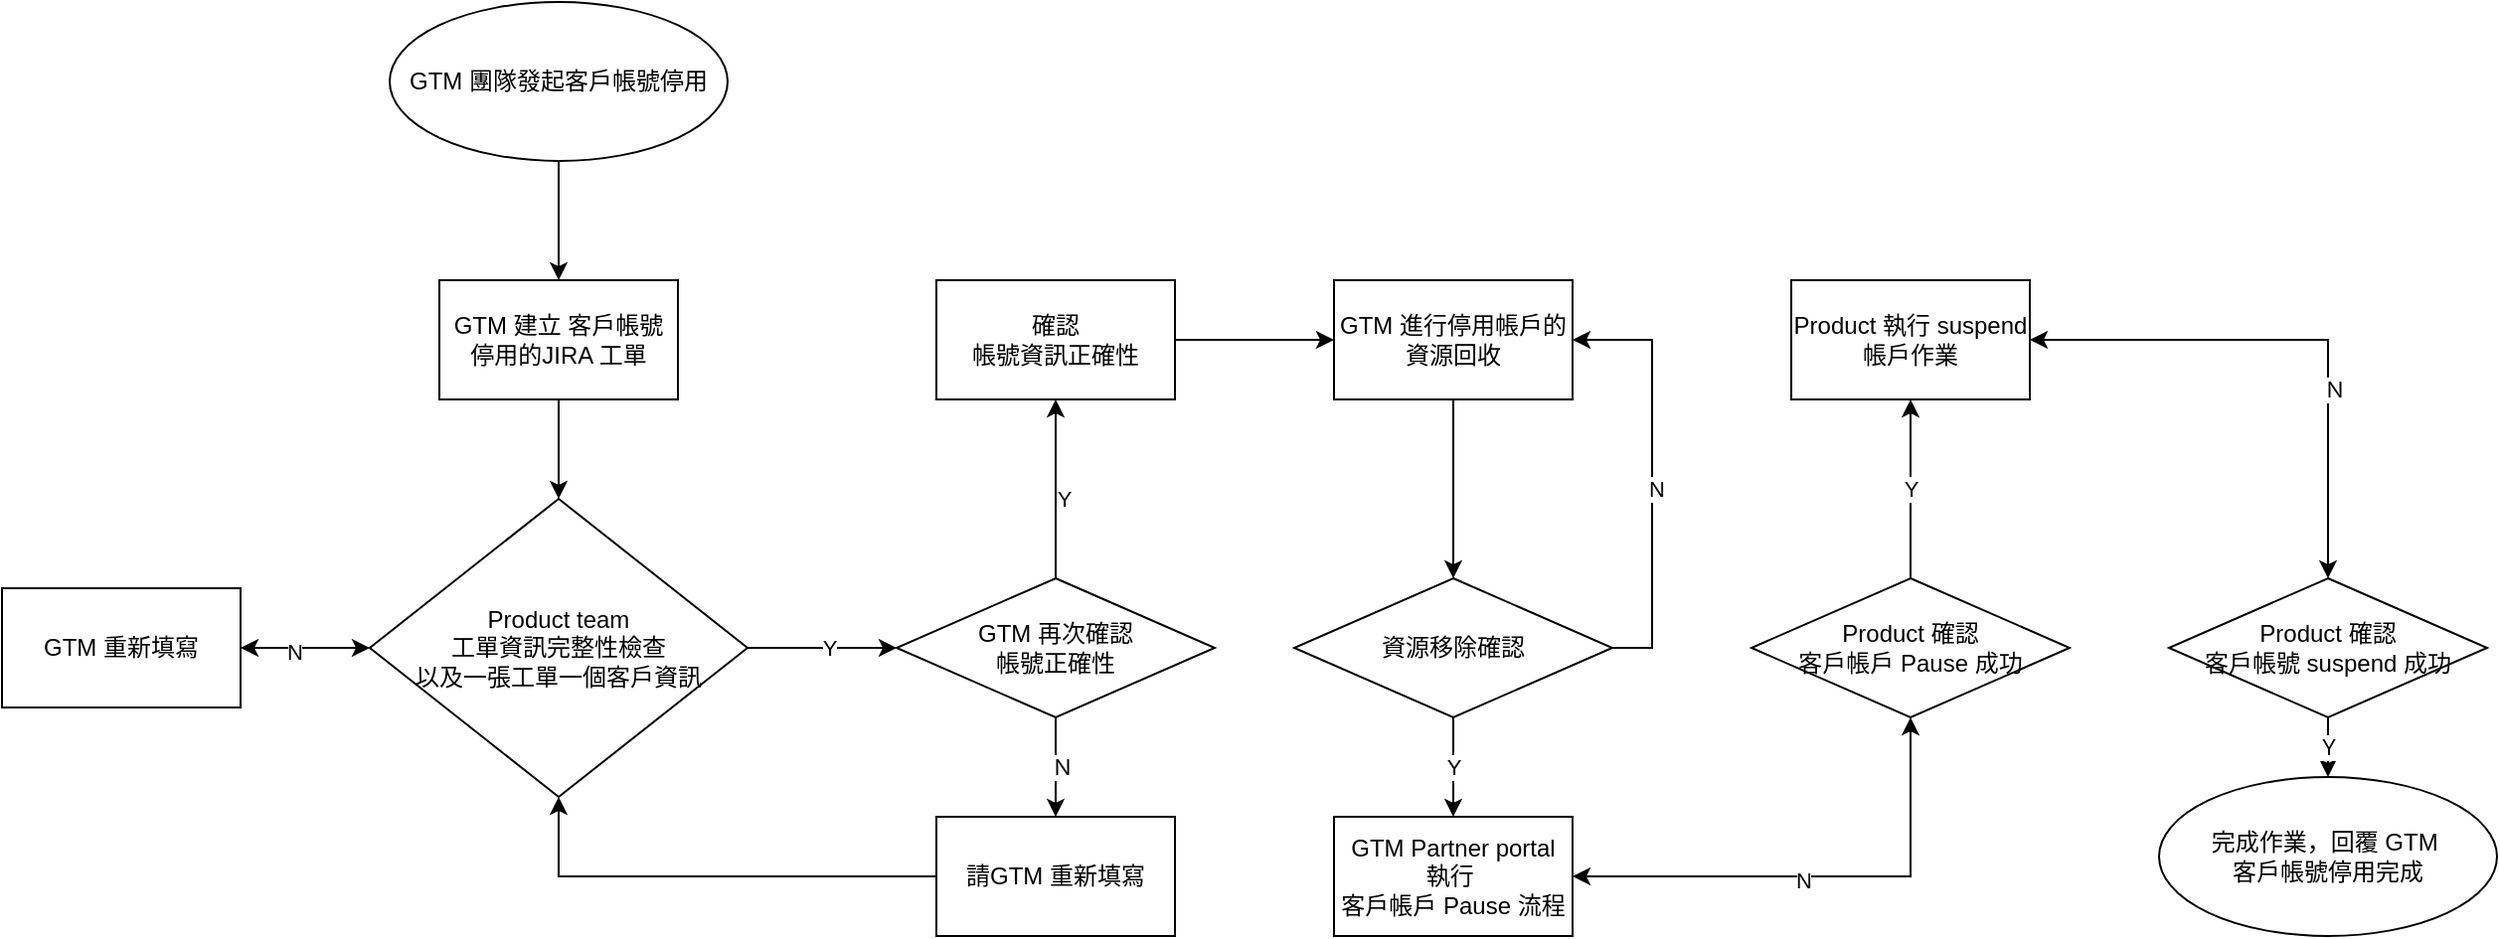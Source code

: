 <mxfile version="28.2.5">
  <diagram name="第 1 页" id="7KOVuoNR6yLcS_YiWcBr">
    <mxGraphModel dx="1426" dy="802" grid="1" gridSize="10" guides="1" tooltips="1" connect="1" arrows="1" fold="1" page="1" pageScale="1" pageWidth="1169" pageHeight="827" math="0" shadow="0">
      <root>
        <mxCell id="0" />
        <mxCell id="1" parent="0" />
        <mxCell id="sAVfpXOolL90ge-oOt5B-12" style="edgeStyle=orthogonalEdgeStyle;rounded=0;orthogonalLoop=1;jettySize=auto;html=1;entryX=0.5;entryY=0;entryDx=0;entryDy=0;" edge="1" parent="1" source="sAVfpXOolL90ge-oOt5B-1" target="sAVfpXOolL90ge-oOt5B-2">
          <mxGeometry relative="1" as="geometry" />
        </mxCell>
        <mxCell id="sAVfpXOolL90ge-oOt5B-1" value="GTM 團隊發起客戶帳號停用" style="ellipse;whiteSpace=wrap;html=1;" vertex="1" parent="1">
          <mxGeometry x="245" y="40" width="170" height="80" as="geometry" />
        </mxCell>
        <mxCell id="sAVfpXOolL90ge-oOt5B-13" value="" style="edgeStyle=orthogonalEdgeStyle;rounded=0;orthogonalLoop=1;jettySize=auto;html=1;" edge="1" parent="1" source="sAVfpXOolL90ge-oOt5B-2" target="sAVfpXOolL90ge-oOt5B-3">
          <mxGeometry relative="1" as="geometry" />
        </mxCell>
        <mxCell id="sAVfpXOolL90ge-oOt5B-2" value="&lt;div&gt;GTM 建立 客戶帳號&lt;/div&gt;&lt;div&gt;停用的JIRA 工單&lt;/div&gt;" style="rounded=0;whiteSpace=wrap;html=1;" vertex="1" parent="1">
          <mxGeometry x="270" y="180" width="120" height="60" as="geometry" />
        </mxCell>
        <mxCell id="sAVfpXOolL90ge-oOt5B-6" value="" style="edgeStyle=orthogonalEdgeStyle;rounded=0;orthogonalLoop=1;jettySize=auto;html=1;startArrow=classic;startFill=1;" edge="1" parent="1" source="sAVfpXOolL90ge-oOt5B-3" target="sAVfpXOolL90ge-oOt5B-4">
          <mxGeometry relative="1" as="geometry" />
        </mxCell>
        <mxCell id="sAVfpXOolL90ge-oOt5B-19" value="N" style="edgeLabel;html=1;align=center;verticalAlign=middle;resizable=0;points=[];" vertex="1" connectable="0" parent="sAVfpXOolL90ge-oOt5B-6">
          <mxGeometry x="0.169" y="2" relative="1" as="geometry">
            <mxPoint as="offset" />
          </mxGeometry>
        </mxCell>
        <mxCell id="sAVfpXOolL90ge-oOt5B-14" value="" style="edgeStyle=orthogonalEdgeStyle;rounded=0;orthogonalLoop=1;jettySize=auto;html=1;" edge="1" parent="1" source="sAVfpXOolL90ge-oOt5B-3" target="sAVfpXOolL90ge-oOt5B-10">
          <mxGeometry relative="1" as="geometry" />
        </mxCell>
        <mxCell id="sAVfpXOolL90ge-oOt5B-20" value="Y" style="edgeLabel;html=1;align=center;verticalAlign=middle;resizable=0;points=[];" vertex="1" connectable="0" parent="sAVfpXOolL90ge-oOt5B-14">
          <mxGeometry x="0.093" relative="1" as="geometry">
            <mxPoint as="offset" />
          </mxGeometry>
        </mxCell>
        <mxCell id="sAVfpXOolL90ge-oOt5B-3" value="&lt;div&gt;Product team&lt;/div&gt;&lt;div&gt;工單資訊完整性檢查&lt;/div&gt;&lt;div&gt;以及一張工單一個客戶資訊&lt;/div&gt;" style="rhombus;whiteSpace=wrap;html=1;" vertex="1" parent="1">
          <mxGeometry x="235" y="290" width="190" height="150" as="geometry" />
        </mxCell>
        <mxCell id="sAVfpXOolL90ge-oOt5B-4" value="GTM 重新填寫" style="rounded=0;whiteSpace=wrap;html=1;" vertex="1" parent="1">
          <mxGeometry x="50" y="335" width="120" height="60" as="geometry" />
        </mxCell>
        <mxCell id="sAVfpXOolL90ge-oOt5B-23" value="" style="edgeStyle=orthogonalEdgeStyle;rounded=0;orthogonalLoop=1;jettySize=auto;html=1;" edge="1" parent="1" source="sAVfpXOolL90ge-oOt5B-9" target="sAVfpXOolL90ge-oOt5B-22">
          <mxGeometry relative="1" as="geometry" />
        </mxCell>
        <mxCell id="sAVfpXOolL90ge-oOt5B-9" value="&lt;div&gt;確認&lt;/div&gt;&lt;div&gt;帳號資訊正確性&lt;/div&gt;" style="rounded=0;whiteSpace=wrap;html=1;" vertex="1" parent="1">
          <mxGeometry x="520" y="180" width="120" height="60" as="geometry" />
        </mxCell>
        <mxCell id="sAVfpXOolL90ge-oOt5B-15" value="" style="edgeStyle=orthogonalEdgeStyle;rounded=0;orthogonalLoop=1;jettySize=auto;html=1;" edge="1" parent="1" source="sAVfpXOolL90ge-oOt5B-10" target="sAVfpXOolL90ge-oOt5B-11">
          <mxGeometry relative="1" as="geometry" />
        </mxCell>
        <mxCell id="sAVfpXOolL90ge-oOt5B-17" value="Ｎ" style="edgeLabel;html=1;align=center;verticalAlign=middle;resizable=0;points=[];" vertex="1" connectable="0" parent="sAVfpXOolL90ge-oOt5B-15">
          <mxGeometry y="3" relative="1" as="geometry">
            <mxPoint as="offset" />
          </mxGeometry>
        </mxCell>
        <mxCell id="sAVfpXOolL90ge-oOt5B-16" value="" style="edgeStyle=orthogonalEdgeStyle;rounded=0;orthogonalLoop=1;jettySize=auto;html=1;" edge="1" parent="1" source="sAVfpXOolL90ge-oOt5B-10" target="sAVfpXOolL90ge-oOt5B-9">
          <mxGeometry relative="1" as="geometry" />
        </mxCell>
        <mxCell id="sAVfpXOolL90ge-oOt5B-18" value="Y" style="edgeLabel;html=1;align=center;verticalAlign=middle;resizable=0;points=[];" vertex="1" connectable="0" parent="sAVfpXOolL90ge-oOt5B-16">
          <mxGeometry x="-0.1" y="-4" relative="1" as="geometry">
            <mxPoint as="offset" />
          </mxGeometry>
        </mxCell>
        <mxCell id="sAVfpXOolL90ge-oOt5B-10" value="&lt;div&gt;GTM 再次確認&lt;/div&gt;&lt;div&gt;帳號正確性&lt;/div&gt;" style="rhombus;whiteSpace=wrap;html=1;" vertex="1" parent="1">
          <mxGeometry x="500" y="330" width="160" height="70" as="geometry" />
        </mxCell>
        <mxCell id="sAVfpXOolL90ge-oOt5B-21" style="edgeStyle=orthogonalEdgeStyle;rounded=0;orthogonalLoop=1;jettySize=auto;html=1;entryX=0.5;entryY=1;entryDx=0;entryDy=0;" edge="1" parent="1" source="sAVfpXOolL90ge-oOt5B-11" target="sAVfpXOolL90ge-oOt5B-3">
          <mxGeometry relative="1" as="geometry" />
        </mxCell>
        <mxCell id="sAVfpXOolL90ge-oOt5B-11" value="請GTM 重新填寫" style="rounded=0;whiteSpace=wrap;html=1;" vertex="1" parent="1">
          <mxGeometry x="520" y="450" width="120" height="60" as="geometry" />
        </mxCell>
        <mxCell id="sAVfpXOolL90ge-oOt5B-26" value="" style="edgeStyle=orthogonalEdgeStyle;rounded=0;orthogonalLoop=1;jettySize=auto;html=1;" edge="1" parent="1" source="sAVfpXOolL90ge-oOt5B-22" target="sAVfpXOolL90ge-oOt5B-24">
          <mxGeometry relative="1" as="geometry" />
        </mxCell>
        <mxCell id="sAVfpXOolL90ge-oOt5B-22" value="&lt;div&gt;GTM 進行停用帳戶的&lt;/div&gt;&lt;div&gt;資源回收&lt;/div&gt;" style="whiteSpace=wrap;html=1;rounded=0;" vertex="1" parent="1">
          <mxGeometry x="720" y="180" width="120" height="60" as="geometry" />
        </mxCell>
        <mxCell id="sAVfpXOolL90ge-oOt5B-28" value="Y" style="edgeStyle=orthogonalEdgeStyle;rounded=0;orthogonalLoop=1;jettySize=auto;html=1;" edge="1" parent="1" source="sAVfpXOolL90ge-oOt5B-24" target="sAVfpXOolL90ge-oOt5B-27">
          <mxGeometry relative="1" as="geometry" />
        </mxCell>
        <mxCell id="sAVfpXOolL90ge-oOt5B-29" style="edgeStyle=orthogonalEdgeStyle;rounded=0;orthogonalLoop=1;jettySize=auto;html=1;entryX=1;entryY=0.5;entryDx=0;entryDy=0;exitX=1;exitY=0.5;exitDx=0;exitDy=0;" edge="1" parent="1" source="sAVfpXOolL90ge-oOt5B-24" target="sAVfpXOolL90ge-oOt5B-22">
          <mxGeometry relative="1" as="geometry" />
        </mxCell>
        <mxCell id="sAVfpXOolL90ge-oOt5B-30" value="N" style="edgeLabel;html=1;align=center;verticalAlign=middle;resizable=0;points=[];" vertex="1" connectable="0" parent="sAVfpXOolL90ge-oOt5B-29">
          <mxGeometry x="-0.07" y="-2" relative="1" as="geometry">
            <mxPoint as="offset" />
          </mxGeometry>
        </mxCell>
        <mxCell id="sAVfpXOolL90ge-oOt5B-24" value="資源移除確認" style="rhombus;whiteSpace=wrap;html=1;" vertex="1" parent="1">
          <mxGeometry x="700" y="330" width="160" height="70" as="geometry" />
        </mxCell>
        <mxCell id="sAVfpXOolL90ge-oOt5B-32" style="edgeStyle=orthogonalEdgeStyle;rounded=0;orthogonalLoop=1;jettySize=auto;html=1;entryX=0.5;entryY=1;entryDx=0;entryDy=0;startArrow=classic;startFill=1;" edge="1" parent="1" source="sAVfpXOolL90ge-oOt5B-27" target="sAVfpXOolL90ge-oOt5B-31">
          <mxGeometry relative="1" as="geometry" />
        </mxCell>
        <mxCell id="sAVfpXOolL90ge-oOt5B-35" value="N" style="edgeLabel;html=1;align=center;verticalAlign=middle;resizable=0;points=[];" vertex="1" connectable="0" parent="sAVfpXOolL90ge-oOt5B-32">
          <mxGeometry x="-0.072" y="-2" relative="1" as="geometry">
            <mxPoint as="offset" />
          </mxGeometry>
        </mxCell>
        <mxCell id="sAVfpXOolL90ge-oOt5B-27" value="&lt;div&gt;GTM Partner portal 執行&amp;nbsp;&lt;/div&gt;&lt;div&gt;客戶帳戶 Pause 流程&lt;/div&gt;" style="whiteSpace=wrap;html=1;rounded=0;" vertex="1" parent="1">
          <mxGeometry x="720" y="450" width="120" height="60" as="geometry" />
        </mxCell>
        <mxCell id="sAVfpXOolL90ge-oOt5B-34" value="Y" style="edgeStyle=orthogonalEdgeStyle;rounded=0;orthogonalLoop=1;jettySize=auto;html=1;" edge="1" parent="1" source="sAVfpXOolL90ge-oOt5B-31" target="sAVfpXOolL90ge-oOt5B-33">
          <mxGeometry relative="1" as="geometry" />
        </mxCell>
        <mxCell id="sAVfpXOolL90ge-oOt5B-31" value="&lt;div&gt;Product 確認&lt;/div&gt;&lt;div&gt;客戶帳戶 Pause 成功&lt;/div&gt;" style="rhombus;whiteSpace=wrap;html=1;" vertex="1" parent="1">
          <mxGeometry x="930" y="330" width="160" height="70" as="geometry" />
        </mxCell>
        <mxCell id="sAVfpXOolL90ge-oOt5B-37" style="edgeStyle=orthogonalEdgeStyle;rounded=0;orthogonalLoop=1;jettySize=auto;html=1;entryX=0.5;entryY=0;entryDx=0;entryDy=0;startArrow=classic;startFill=1;" edge="1" parent="1" source="sAVfpXOolL90ge-oOt5B-33" target="sAVfpXOolL90ge-oOt5B-36">
          <mxGeometry relative="1" as="geometry" />
        </mxCell>
        <mxCell id="sAVfpXOolL90ge-oOt5B-41" value="Ｎ" style="edgeLabel;html=1;align=center;verticalAlign=middle;resizable=0;points=[];" vertex="1" connectable="0" parent="sAVfpXOolL90ge-oOt5B-37">
          <mxGeometry x="0.296" y="3" relative="1" as="geometry">
            <mxPoint as="offset" />
          </mxGeometry>
        </mxCell>
        <mxCell id="sAVfpXOolL90ge-oOt5B-33" value="Product 執行 suspend 帳戶作業" style="whiteSpace=wrap;html=1;rounded=0;" vertex="1" parent="1">
          <mxGeometry x="950" y="180" width="120" height="60" as="geometry" />
        </mxCell>
        <mxCell id="sAVfpXOolL90ge-oOt5B-40" value="Ｙ" style="edgeStyle=orthogonalEdgeStyle;rounded=0;orthogonalLoop=1;jettySize=auto;html=1;" edge="1" parent="1" source="sAVfpXOolL90ge-oOt5B-36" target="sAVfpXOolL90ge-oOt5B-39">
          <mxGeometry relative="1" as="geometry" />
        </mxCell>
        <mxCell id="sAVfpXOolL90ge-oOt5B-36" value="&lt;div&gt;Product 確認&lt;/div&gt;&lt;div&gt;客戶帳號 suspend 成功&lt;/div&gt;" style="rhombus;whiteSpace=wrap;html=1;" vertex="1" parent="1">
          <mxGeometry x="1140" y="330" width="160" height="70" as="geometry" />
        </mxCell>
        <mxCell id="sAVfpXOolL90ge-oOt5B-39" value="&lt;div&gt;完成作業，回覆 GTM&amp;nbsp;&lt;/div&gt;&lt;div&gt;客戶帳號停用完成&lt;/div&gt;" style="ellipse;whiteSpace=wrap;html=1;" vertex="1" parent="1">
          <mxGeometry x="1135" y="430" width="170" height="80" as="geometry" />
        </mxCell>
      </root>
    </mxGraphModel>
  </diagram>
</mxfile>
